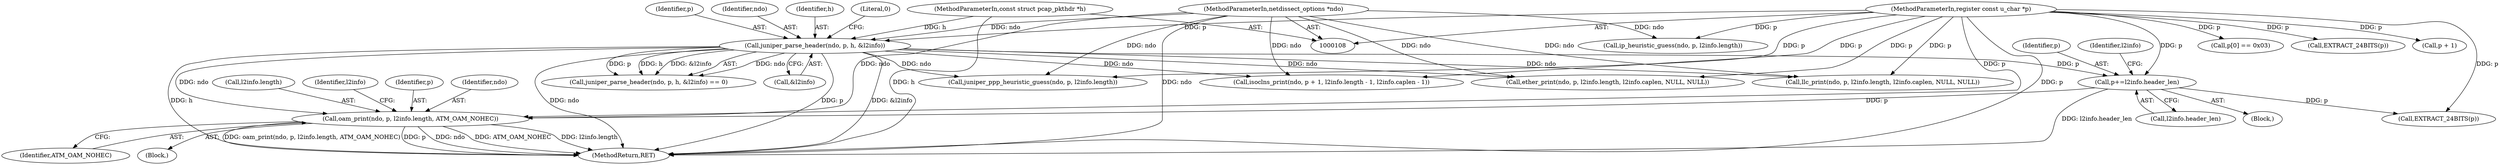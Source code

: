 digraph "0_tcpdump_1dcd10aceabbc03bf571ea32b892c522cbe923de_6@pointer" {
"1000147" [label="(Call,oam_print(ndo, p, l2info.length, ATM_OAM_NOHEC))"];
"1000122" [label="(Call,juniper_parse_header(ndo, p, h, &l2info))"];
"1000109" [label="(MethodParameterIn,netdissect_options *ndo)"];
"1000111" [label="(MethodParameterIn,register const u_char *p)"];
"1000110" [label="(MethodParameterIn,const struct pcap_pkthdr *h)"];
"1000133" [label="(Call,p+=l2info.header_len)"];
"1000275" [label="(MethodReturn,RET)"];
"1000123" [label="(Identifier,ndo)"];
"1000226" [label="(Call,isoclns_print(ndo, p + 1, l2info.length - 1, l2info.caplen - 1))"];
"1000111" [label="(MethodParameterIn,register const u_char *p)"];
"1000153" [label="(Identifier,ATM_OAM_NOHEC)"];
"1000150" [label="(Call,l2info.length)"];
"1000156" [label="(Identifier,l2info)"];
"1000171" [label="(Call,llc_print(ndo, p, l2info.length, l2info.caplen, NULL, NULL))"];
"1000125" [label="(Identifier,h)"];
"1000220" [label="(Call,p[0] == 0x03)"];
"1000121" [label="(Call,juniper_parse_header(ndo, p, h, &l2info) == 0)"];
"1000165" [label="(Call,EXTRACT_24BITS(p))"];
"1000134" [label="(Identifier,p)"];
"1000247" [label="(Call,juniper_ppp_heuristic_guess(ndo, p, l2info.length))"];
"1000128" [label="(Literal,0)"];
"1000126" [label="(Call,&l2info)"];
"1000135" [label="(Call,l2info.header_len)"];
"1000110" [label="(MethodParameterIn,const struct pcap_pkthdr *h)"];
"1000109" [label="(MethodParameterIn,netdissect_options *ndo)"];
"1000122" [label="(Call,juniper_parse_header(ndo, p, h, &l2info))"];
"1000133" [label="(Call,p+=l2info.header_len)"];
"1000147" [label="(Call,oam_print(ndo, p, l2info.length, ATM_OAM_NOHEC))"];
"1000228" [label="(Call,p + 1)"];
"1000149" [label="(Identifier,p)"];
"1000112" [label="(Block,)"];
"1000146" [label="(Block,)"];
"1000142" [label="(Identifier,l2info)"];
"1000161" [label="(Call,EXTRACT_24BITS(p))"];
"1000260" [label="(Call,ip_heuristic_guess(ndo, p, l2info.length))"];
"1000148" [label="(Identifier,ndo)"];
"1000204" [label="(Call,ether_print(ndo, p, l2info.length, l2info.caplen, NULL, NULL))"];
"1000124" [label="(Identifier,p)"];
"1000147" -> "1000146"  [label="AST: "];
"1000147" -> "1000153"  [label="CFG: "];
"1000148" -> "1000147"  [label="AST: "];
"1000149" -> "1000147"  [label="AST: "];
"1000150" -> "1000147"  [label="AST: "];
"1000153" -> "1000147"  [label="AST: "];
"1000156" -> "1000147"  [label="CFG: "];
"1000147" -> "1000275"  [label="DDG: p"];
"1000147" -> "1000275"  [label="DDG: ndo"];
"1000147" -> "1000275"  [label="DDG: ATM_OAM_NOHEC"];
"1000147" -> "1000275"  [label="DDG: l2info.length"];
"1000147" -> "1000275"  [label="DDG: oam_print(ndo, p, l2info.length, ATM_OAM_NOHEC)"];
"1000122" -> "1000147"  [label="DDG: ndo"];
"1000109" -> "1000147"  [label="DDG: ndo"];
"1000133" -> "1000147"  [label="DDG: p"];
"1000111" -> "1000147"  [label="DDG: p"];
"1000122" -> "1000121"  [label="AST: "];
"1000122" -> "1000126"  [label="CFG: "];
"1000123" -> "1000122"  [label="AST: "];
"1000124" -> "1000122"  [label="AST: "];
"1000125" -> "1000122"  [label="AST: "];
"1000126" -> "1000122"  [label="AST: "];
"1000128" -> "1000122"  [label="CFG: "];
"1000122" -> "1000275"  [label="DDG: &l2info"];
"1000122" -> "1000275"  [label="DDG: h"];
"1000122" -> "1000275"  [label="DDG: ndo"];
"1000122" -> "1000275"  [label="DDG: p"];
"1000122" -> "1000121"  [label="DDG: ndo"];
"1000122" -> "1000121"  [label="DDG: p"];
"1000122" -> "1000121"  [label="DDG: h"];
"1000122" -> "1000121"  [label="DDG: &l2info"];
"1000109" -> "1000122"  [label="DDG: ndo"];
"1000111" -> "1000122"  [label="DDG: p"];
"1000110" -> "1000122"  [label="DDG: h"];
"1000122" -> "1000133"  [label="DDG: p"];
"1000122" -> "1000171"  [label="DDG: ndo"];
"1000122" -> "1000204"  [label="DDG: ndo"];
"1000122" -> "1000226"  [label="DDG: ndo"];
"1000122" -> "1000247"  [label="DDG: ndo"];
"1000109" -> "1000108"  [label="AST: "];
"1000109" -> "1000275"  [label="DDG: ndo"];
"1000109" -> "1000171"  [label="DDG: ndo"];
"1000109" -> "1000204"  [label="DDG: ndo"];
"1000109" -> "1000226"  [label="DDG: ndo"];
"1000109" -> "1000247"  [label="DDG: ndo"];
"1000109" -> "1000260"  [label="DDG: ndo"];
"1000111" -> "1000108"  [label="AST: "];
"1000111" -> "1000275"  [label="DDG: p"];
"1000111" -> "1000133"  [label="DDG: p"];
"1000111" -> "1000161"  [label="DDG: p"];
"1000111" -> "1000165"  [label="DDG: p"];
"1000111" -> "1000171"  [label="DDG: p"];
"1000111" -> "1000204"  [label="DDG: p"];
"1000111" -> "1000220"  [label="DDG: p"];
"1000111" -> "1000226"  [label="DDG: p"];
"1000111" -> "1000228"  [label="DDG: p"];
"1000111" -> "1000247"  [label="DDG: p"];
"1000111" -> "1000260"  [label="DDG: p"];
"1000110" -> "1000108"  [label="AST: "];
"1000110" -> "1000275"  [label="DDG: h"];
"1000133" -> "1000112"  [label="AST: "];
"1000133" -> "1000135"  [label="CFG: "];
"1000134" -> "1000133"  [label="AST: "];
"1000135" -> "1000133"  [label="AST: "];
"1000142" -> "1000133"  [label="CFG: "];
"1000133" -> "1000275"  [label="DDG: l2info.header_len"];
"1000133" -> "1000161"  [label="DDG: p"];
}
